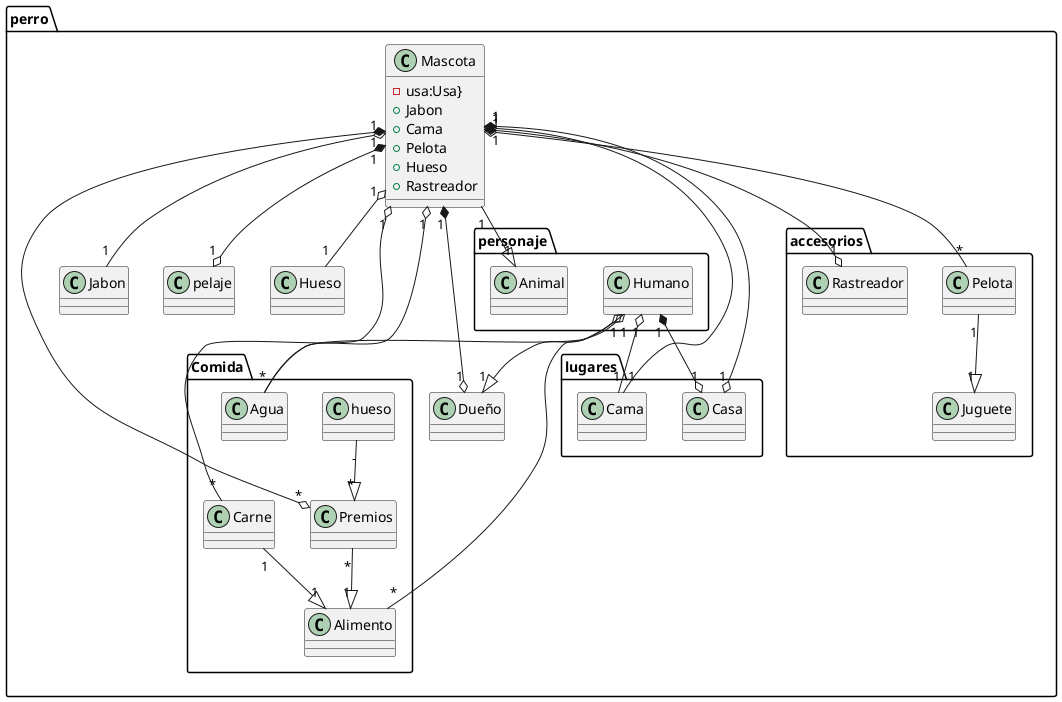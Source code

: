 @startuml mascota 



package perro
{
Class Mascota{
-usa:Usa}
+Jabon
+Cama
+Pelota
+Hueso
+Rastreador
}

 
Class Dueño
Class Jabon  
Class pelaje 

package personaje{
Class Humano
Class Animal

}

package Comida{
class Alimento    
Class Carne 
Class hueso
Class Agua 
Class Premios
}

package accesorios {
Class Pelota 
Class Juguete
Class Rastreador
}

package lugares {
Class Cama
Class Casa 
}


Mascota "1" o-- "1" Jabon
Mascota "1" o-- "1" Cama
Mascota "1" o-- "*" Carne
Mascota "1" o-- "*" Pelota
Mascota "1" o-- "*" Agua
Mascota "1" o-- "1" Hueso
Humano "1" o-- "1" Cama
Humano "1" o-- Agua
Humano o-- "*" Alimento
Mascota "1" --|> "1" Animal
Carne "1" --|> "1" Alimento
Pelota "1" --|> "1" Juguete
Humano "1" --|> "1" Dueño
hueso "-" --|> "*" Premios
Premios "*" --|> "1" Alimento
Mascota "1" *--o "1" Rastreador
Humano "1" *--o "1" Casa
Mascota "1" *--o "1" Dueño
Mascota "1" *--o "1" Casa
Mascota "1" *--o "1" pelaje
Mascota "1" *--o "*" Premios


@enduml
